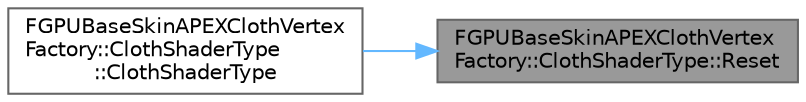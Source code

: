 digraph "FGPUBaseSkinAPEXClothVertexFactory::ClothShaderType::Reset"
{
 // INTERACTIVE_SVG=YES
 // LATEX_PDF_SIZE
  bgcolor="transparent";
  edge [fontname=Helvetica,fontsize=10,labelfontname=Helvetica,labelfontsize=10];
  node [fontname=Helvetica,fontsize=10,shape=box,height=0.2,width=0.4];
  rankdir="RL";
  Node1 [id="Node000001",label="FGPUBaseSkinAPEXClothVertex\lFactory::ClothShaderType::Reset",height=0.2,width=0.4,color="gray40", fillcolor="grey60", style="filled", fontcolor="black",tooltip=" "];
  Node1 -> Node2 [id="edge1_Node000001_Node000002",dir="back",color="steelblue1",style="solid",tooltip=" "];
  Node2 [id="Node000002",label="FGPUBaseSkinAPEXClothVertex\lFactory::ClothShaderType\l::ClothShaderType",height=0.2,width=0.4,color="grey40", fillcolor="white", style="filled",URL="$d5/dfe/structFGPUBaseSkinAPEXClothVertexFactory_1_1ClothShaderType.html#a87ee61b9d41527f3384abc3e087932b8",tooltip=" "];
}
